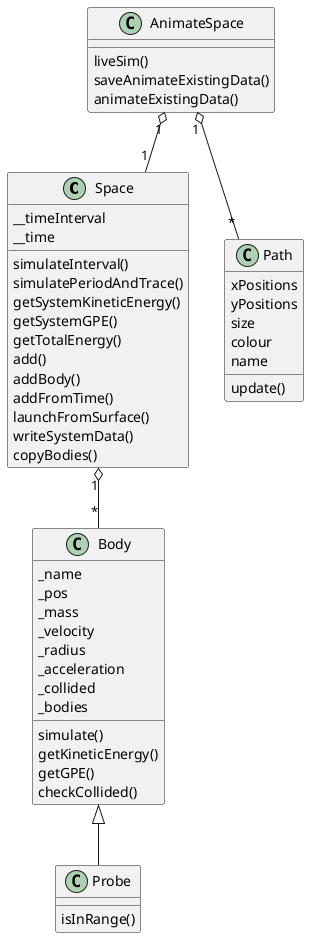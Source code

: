 @startuml test
    Space "1" o-- "*" Body
    AnimateSpace "1" o-- "1" Space
    AnimateSpace "1" o-- "*" Path
    Body <|-- Probe

    class AnimateSpace {
        liveSim()
        saveAnimateExistingData()
        animateExistingData()
    }

    class Body {
        _name
        _pos
        _mass
        _velocity
        _radius
        _acceleration
        _collided
        _bodies
        simulate()
        getKineticEnergy()
        getGPE()
        checkCollided()
    }

    class Space{
        __timeInterval
        __time
        simulateInterval()
        simulatePeriodAndTrace()
        getSystemKineticEnergy()
        getSystemGPE()
        getTotalEnergy()
        add()
        addBody()
        addFromTime()
        launchFromSurface()
        writeSystemData()
        copyBodies()
    }

    class Probe {
        isInRange()
    }
    
    class Path{
        xPositions
        yPositions
        size
        colour
        name
        update()
    }




@enduml
 